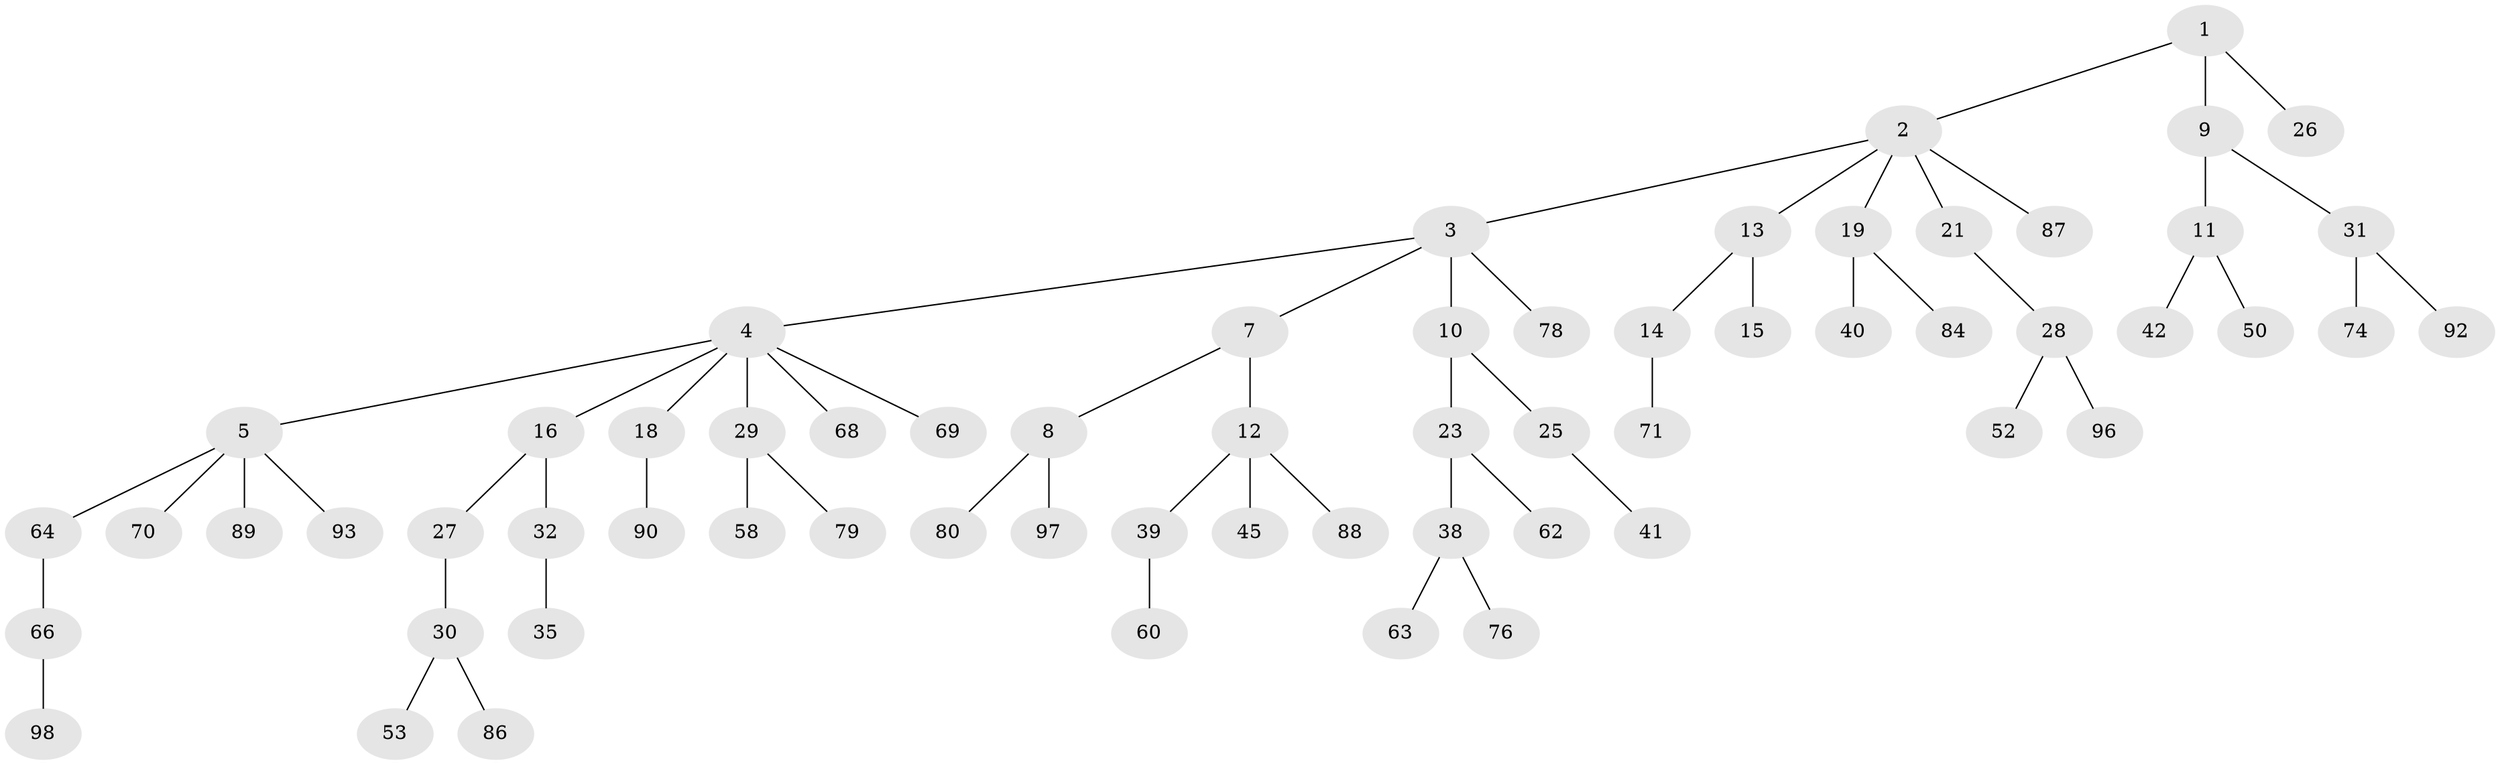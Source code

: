 // original degree distribution, {4: 0.08163265306122448, 7: 0.02040816326530612, 5: 0.01020408163265306, 3: 0.16326530612244897, 2: 0.24489795918367346, 1: 0.47959183673469385}
// Generated by graph-tools (version 1.1) at 2025/42/03/06/25 10:42:02]
// undirected, 63 vertices, 62 edges
graph export_dot {
graph [start="1"]
  node [color=gray90,style=filled];
  1 [super="+55"];
  2 [super="+61"];
  3 [super="+6"];
  4 [super="+47"];
  5 [super="+36"];
  7;
  8 [super="+43"];
  9;
  10 [super="+51"];
  11 [super="+24"];
  12 [super="+20"];
  13 [super="+17"];
  14 [super="+33"];
  15 [super="+59"];
  16 [super="+22"];
  18 [super="+49"];
  19 [super="+57"];
  21 [super="+37"];
  23 [super="+77"];
  25;
  26;
  27;
  28 [super="+54"];
  29 [super="+94"];
  30 [super="+34"];
  31 [super="+46"];
  32 [super="+73"];
  35;
  38 [super="+44"];
  39 [super="+48"];
  40;
  41 [super="+81"];
  42 [super="+75"];
  45 [super="+56"];
  50 [super="+67"];
  52;
  53 [super="+82"];
  58;
  60;
  62;
  63 [super="+83"];
  64 [super="+65"];
  66 [super="+95"];
  68 [super="+85"];
  69 [super="+72"];
  70 [super="+91"];
  71;
  74;
  76;
  78;
  79;
  80;
  84;
  86;
  87;
  88;
  89;
  90;
  92;
  93;
  96;
  97;
  98;
  1 -- 2;
  1 -- 9;
  1 -- 26;
  2 -- 3;
  2 -- 13;
  2 -- 19;
  2 -- 21;
  2 -- 87;
  3 -- 4;
  3 -- 10;
  3 -- 78;
  3 -- 7;
  4 -- 5;
  4 -- 16;
  4 -- 18;
  4 -- 29;
  4 -- 69;
  4 -- 68;
  5 -- 70;
  5 -- 64;
  5 -- 89;
  5 -- 93;
  7 -- 8;
  7 -- 12;
  8 -- 80;
  8 -- 97;
  9 -- 11;
  9 -- 31;
  10 -- 23;
  10 -- 25;
  11 -- 42;
  11 -- 50;
  12 -- 88;
  12 -- 45;
  12 -- 39;
  13 -- 14;
  13 -- 15;
  14 -- 71;
  16 -- 32;
  16 -- 27;
  18 -- 90;
  19 -- 40;
  19 -- 84;
  21 -- 28;
  23 -- 38;
  23 -- 62;
  25 -- 41;
  27 -- 30;
  28 -- 52;
  28 -- 96;
  29 -- 58;
  29 -- 79;
  30 -- 86;
  30 -- 53;
  31 -- 74;
  31 -- 92;
  32 -- 35;
  38 -- 76;
  38 -- 63;
  39 -- 60;
  64 -- 66;
  66 -- 98;
}
